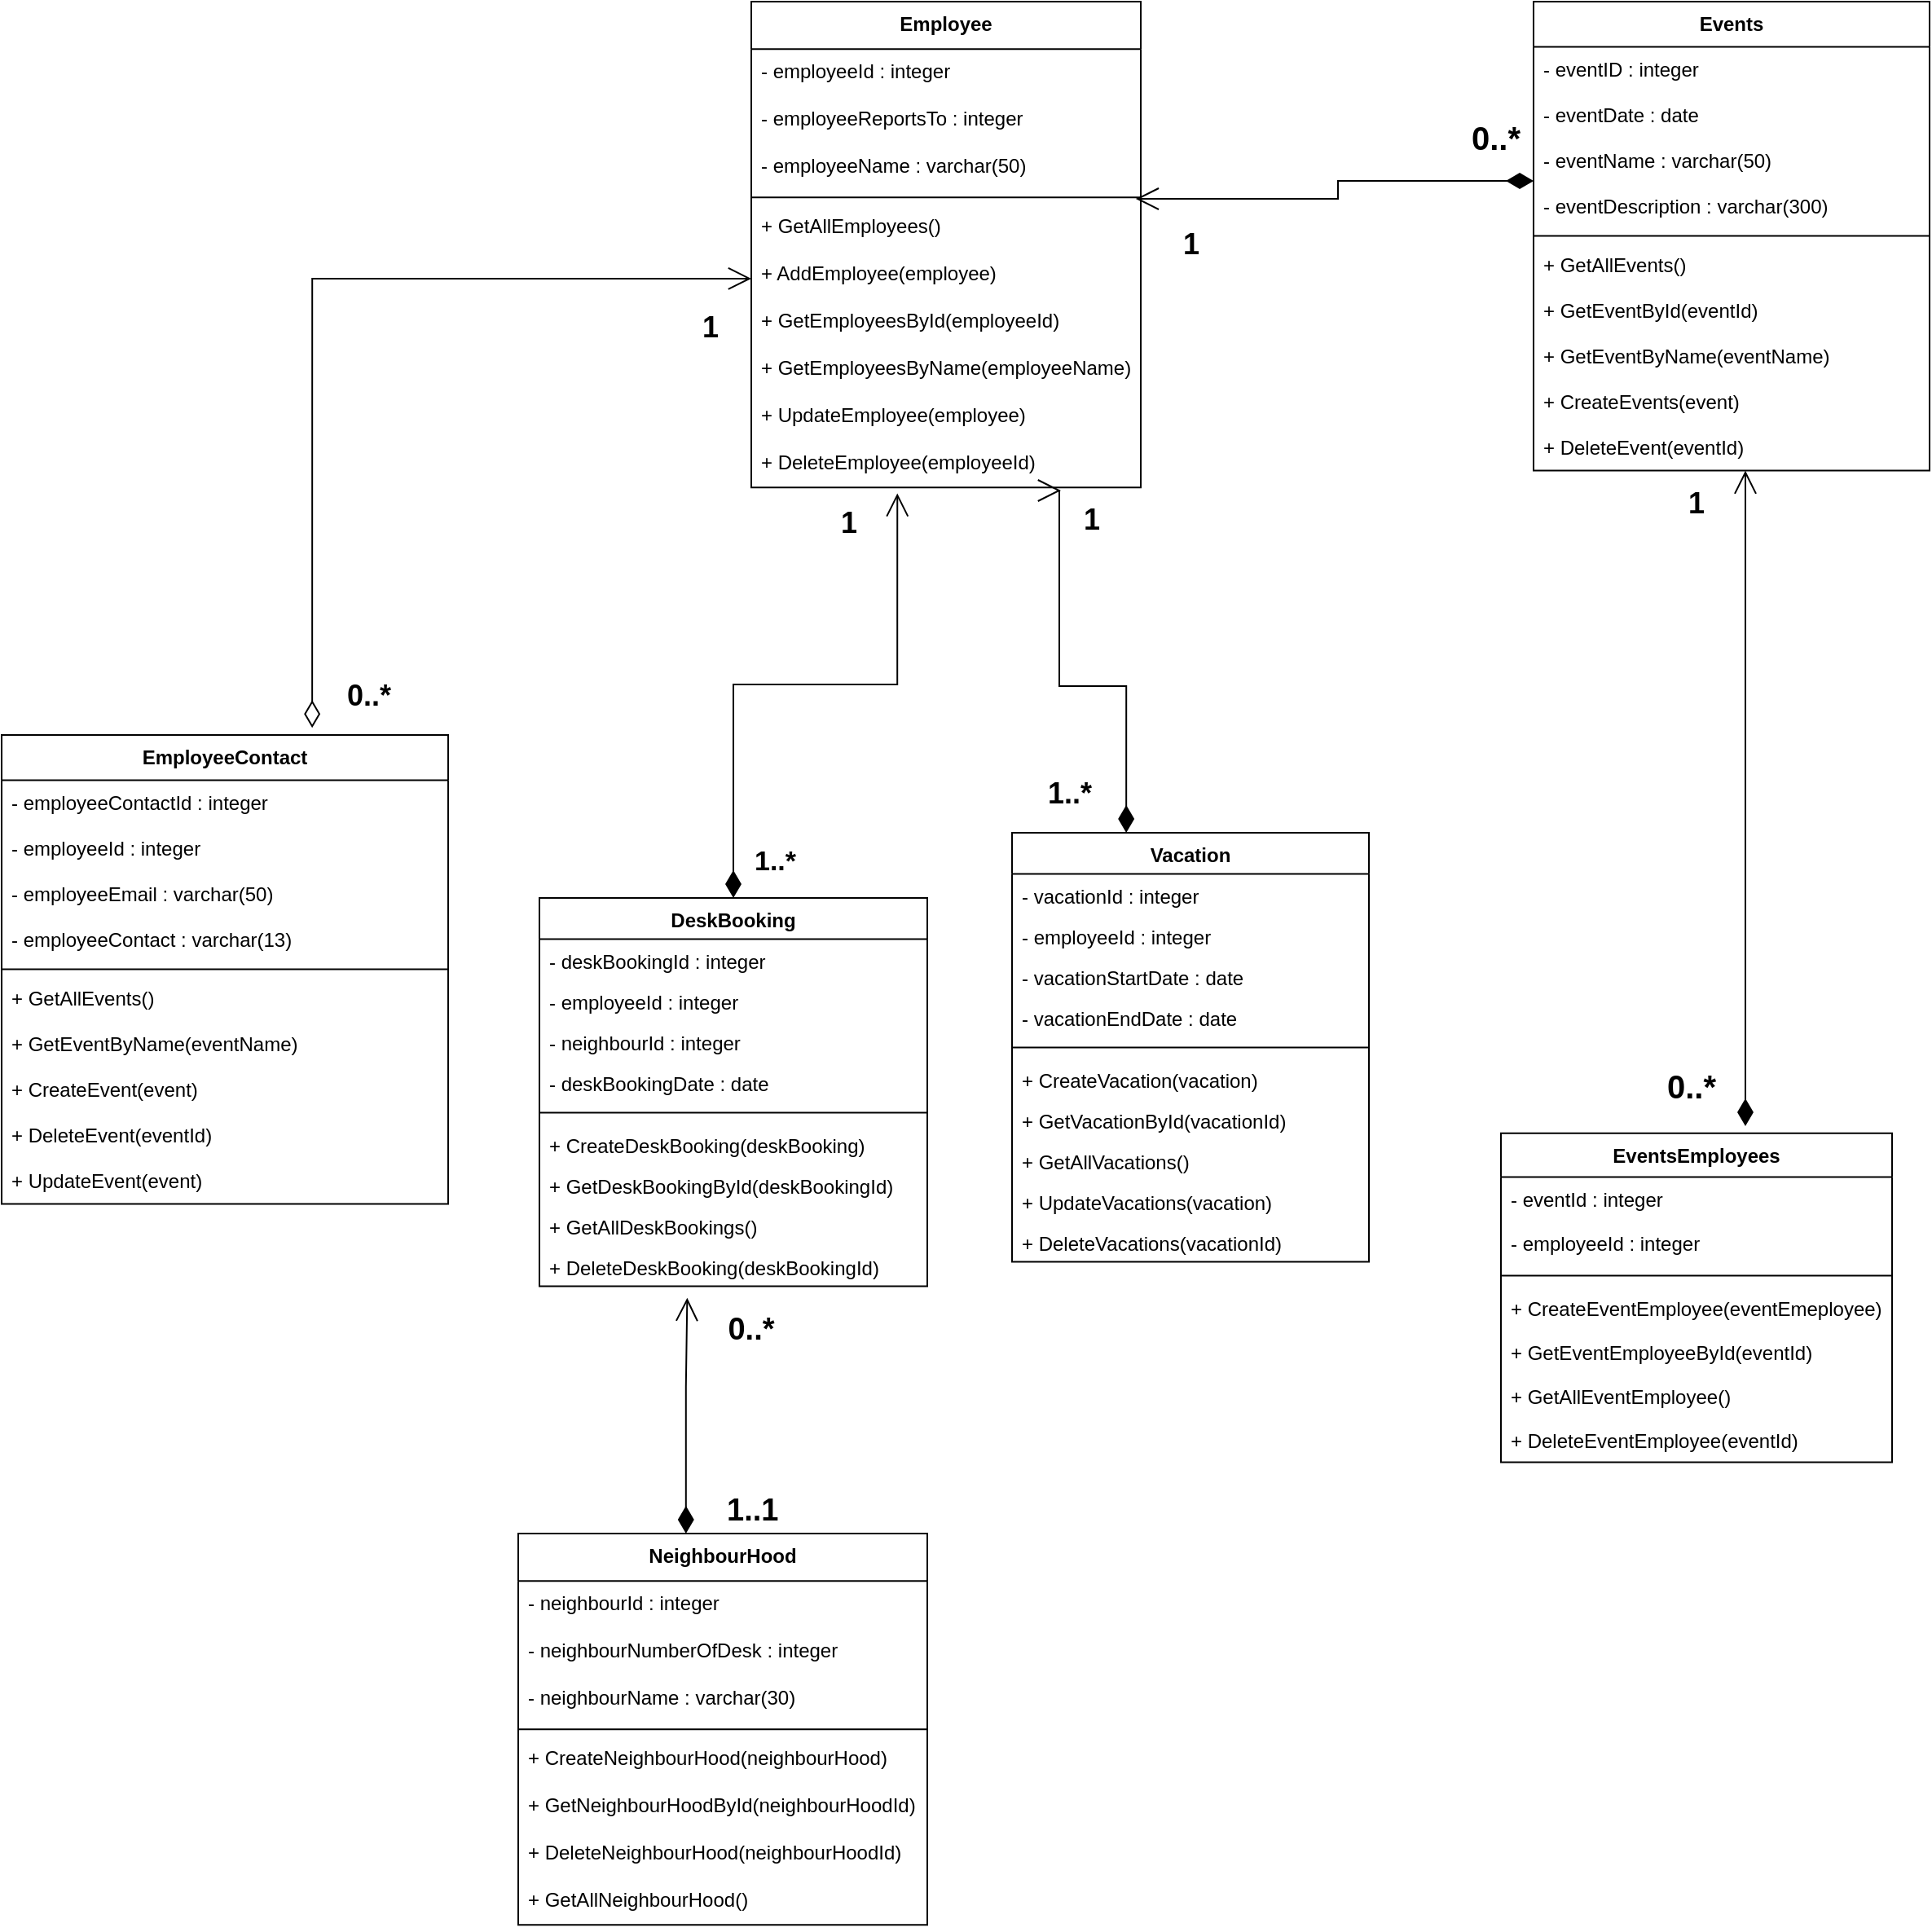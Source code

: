 <mxfile version="24.2.3" type="device">
  <diagram name="Page-1" id="XClhWzkC23hlwMQdCOxP">
    <mxGraphModel dx="1400" dy="696" grid="0" gridSize="10" guides="1" tooltips="1" connect="1" arrows="1" fold="1" page="1" pageScale="1" pageWidth="1654" pageHeight="2336" math="0" shadow="0">
      <root>
        <mxCell id="0" />
        <mxCell id="1" parent="0" />
        <mxCell id="n5-ivR6pZSbbAcUmIhZk-173" value="Employee" style="swimlane;fontStyle=1;align=center;verticalAlign=top;childLayout=stackLayout;horizontal=1;startSize=29.15;horizontalStack=0;resizeParent=1;resizeParentMax=0;resizeLast=0;collapsible=0;marginBottom=0;" vertex="1" parent="1">
          <mxGeometry x="558" y="169" width="239" height="298.15" as="geometry" />
        </mxCell>
        <mxCell id="n5-ivR6pZSbbAcUmIhZk-174" value="- employeeId : integer" style="text;strokeColor=none;fillColor=none;align=left;verticalAlign=top;spacingLeft=4;spacingRight=4;overflow=hidden;rotatable=0;points=[[0,0.5],[1,0.5]];portConstraint=eastwest;" vertex="1" parent="n5-ivR6pZSbbAcUmIhZk-173">
          <mxGeometry y="29.15" width="239" height="29" as="geometry" />
        </mxCell>
        <mxCell id="n5-ivR6pZSbbAcUmIhZk-175" value="- employeeReportsTo : integer " style="text;strokeColor=none;fillColor=none;align=left;verticalAlign=top;spacingLeft=4;spacingRight=4;overflow=hidden;rotatable=0;points=[[0,0.5],[1,0.5]];portConstraint=eastwest;" vertex="1" parent="n5-ivR6pZSbbAcUmIhZk-173">
          <mxGeometry y="58.15" width="239" height="29" as="geometry" />
        </mxCell>
        <mxCell id="n5-ivR6pZSbbAcUmIhZk-230" value="- employeeName : varchar(50) " style="text;strokeColor=none;fillColor=none;align=left;verticalAlign=top;spacingLeft=4;spacingRight=4;overflow=hidden;rotatable=0;points=[[0,0.5],[1,0.5]];portConstraint=eastwest;" vertex="1" parent="n5-ivR6pZSbbAcUmIhZk-173">
          <mxGeometry y="87.15" width="239" height="29" as="geometry" />
        </mxCell>
        <mxCell id="n5-ivR6pZSbbAcUmIhZk-176" style="line;strokeWidth=1;fillColor=none;align=left;verticalAlign=middle;spacingTop=-1;spacingLeft=3;spacingRight=3;rotatable=0;labelPosition=right;points=[];portConstraint=eastwest;strokeColor=inherit;" vertex="1" parent="n5-ivR6pZSbbAcUmIhZk-173">
          <mxGeometry y="116.15" width="239" height="8" as="geometry" />
        </mxCell>
        <mxCell id="n5-ivR6pZSbbAcUmIhZk-231" value="+ GetAllEmployees()" style="text;strokeColor=none;fillColor=none;align=left;verticalAlign=top;spacingLeft=4;spacingRight=4;overflow=hidden;rotatable=0;points=[[0,0.5],[1,0.5]];portConstraint=eastwest;" vertex="1" parent="n5-ivR6pZSbbAcUmIhZk-173">
          <mxGeometry y="124.15" width="239" height="29" as="geometry" />
        </mxCell>
        <mxCell id="n5-ivR6pZSbbAcUmIhZk-232" value="+ AddEmployee(employee)" style="text;strokeColor=none;fillColor=none;align=left;verticalAlign=top;spacingLeft=4;spacingRight=4;overflow=hidden;rotatable=0;points=[[0,0.5],[1,0.5]];portConstraint=eastwest;" vertex="1" parent="n5-ivR6pZSbbAcUmIhZk-173">
          <mxGeometry y="153.15" width="239" height="29" as="geometry" />
        </mxCell>
        <mxCell id="n5-ivR6pZSbbAcUmIhZk-233" value="+ GetEmployeesById(employeeId)" style="text;strokeColor=none;fillColor=none;align=left;verticalAlign=top;spacingLeft=4;spacingRight=4;overflow=hidden;rotatable=0;points=[[0,0.5],[1,0.5]];portConstraint=eastwest;" vertex="1" parent="n5-ivR6pZSbbAcUmIhZk-173">
          <mxGeometry y="182.15" width="239" height="29" as="geometry" />
        </mxCell>
        <mxCell id="n5-ivR6pZSbbAcUmIhZk-234" value="+ GetEmployeesByName(employeeName)" style="text;strokeColor=none;fillColor=none;align=left;verticalAlign=top;spacingLeft=4;spacingRight=4;overflow=hidden;rotatable=0;points=[[0,0.5],[1,0.5]];portConstraint=eastwest;" vertex="1" parent="n5-ivR6pZSbbAcUmIhZk-173">
          <mxGeometry y="211.15" width="239" height="29" as="geometry" />
        </mxCell>
        <mxCell id="n5-ivR6pZSbbAcUmIhZk-235" value="+ UpdateEmployee(employee)" style="text;strokeColor=none;fillColor=none;align=left;verticalAlign=top;spacingLeft=4;spacingRight=4;overflow=hidden;rotatable=0;points=[[0,0.5],[1,0.5]];portConstraint=eastwest;" vertex="1" parent="n5-ivR6pZSbbAcUmIhZk-173">
          <mxGeometry y="240.15" width="239" height="29" as="geometry" />
        </mxCell>
        <mxCell id="n5-ivR6pZSbbAcUmIhZk-236" value="+ DeleteEmployee(employeeId)" style="text;strokeColor=none;fillColor=none;align=left;verticalAlign=top;spacingLeft=4;spacingRight=4;overflow=hidden;rotatable=0;points=[[0,0.5],[1,0.5]];portConstraint=eastwest;" vertex="1" parent="n5-ivR6pZSbbAcUmIhZk-173">
          <mxGeometry y="269.15" width="239" height="29" as="geometry" />
        </mxCell>
        <mxCell id="n5-ivR6pZSbbAcUmIhZk-178" value="EmployeeContact" style="swimlane;fontStyle=1;align=center;verticalAlign=top;childLayout=stackLayout;horizontal=1;startSize=27.8;horizontalStack=0;resizeParent=1;resizeParentMax=0;resizeLast=0;collapsible=0;marginBottom=0;" vertex="1" parent="1">
          <mxGeometry x="98" y="619" width="274" height="287.8" as="geometry" />
        </mxCell>
        <mxCell id="n5-ivR6pZSbbAcUmIhZk-179" value="- employeeContactId : integer " style="text;strokeColor=none;fillColor=none;align=left;verticalAlign=top;spacingLeft=4;spacingRight=4;overflow=hidden;rotatable=0;points=[[0,0.5],[1,0.5]];portConstraint=eastwest;" vertex="1" parent="n5-ivR6pZSbbAcUmIhZk-178">
          <mxGeometry y="27.8" width="274" height="28" as="geometry" />
        </mxCell>
        <mxCell id="n5-ivR6pZSbbAcUmIhZk-180" value="- employeeId : integer" style="text;strokeColor=none;fillColor=none;align=left;verticalAlign=top;spacingLeft=4;spacingRight=4;overflow=hidden;rotatable=0;points=[[0,0.5],[1,0.5]];portConstraint=eastwest;" vertex="1" parent="n5-ivR6pZSbbAcUmIhZk-178">
          <mxGeometry y="55.8" width="274" height="28" as="geometry" />
        </mxCell>
        <mxCell id="n5-ivR6pZSbbAcUmIhZk-182" value="- employeeEmail : varchar(50)" style="text;strokeColor=none;fillColor=none;align=left;verticalAlign=top;spacingLeft=4;spacingRight=4;overflow=hidden;rotatable=0;points=[[0,0.5],[1,0.5]];portConstraint=eastwest;" vertex="1" parent="n5-ivR6pZSbbAcUmIhZk-178">
          <mxGeometry y="83.8" width="274" height="28" as="geometry" />
        </mxCell>
        <mxCell id="n5-ivR6pZSbbAcUmIhZk-183" value="- employeeContact : varchar(13) " style="text;strokeColor=none;fillColor=none;align=left;verticalAlign=top;spacingLeft=4;spacingRight=4;overflow=hidden;rotatable=0;points=[[0,0.5],[1,0.5]];portConstraint=eastwest;" vertex="1" parent="n5-ivR6pZSbbAcUmIhZk-178">
          <mxGeometry y="111.8" width="274" height="28" as="geometry" />
        </mxCell>
        <mxCell id="n5-ivR6pZSbbAcUmIhZk-181" style="line;strokeWidth=1;fillColor=none;align=left;verticalAlign=middle;spacingTop=-1;spacingLeft=3;spacingRight=3;rotatable=0;labelPosition=right;points=[];portConstraint=eastwest;strokeColor=inherit;" vertex="1" parent="n5-ivR6pZSbbAcUmIhZk-178">
          <mxGeometry y="139.8" width="274" height="8" as="geometry" />
        </mxCell>
        <mxCell id="n5-ivR6pZSbbAcUmIhZk-237" value="+ GetAllEvents()" style="text;strokeColor=none;fillColor=none;align=left;verticalAlign=top;spacingLeft=4;spacingRight=4;overflow=hidden;rotatable=0;points=[[0,0.5],[1,0.5]];portConstraint=eastwest;" vertex="1" parent="n5-ivR6pZSbbAcUmIhZk-178">
          <mxGeometry y="147.8" width="274" height="28" as="geometry" />
        </mxCell>
        <mxCell id="n5-ivR6pZSbbAcUmIhZk-238" value="+ GetEventByName(eventName)" style="text;strokeColor=none;fillColor=none;align=left;verticalAlign=top;spacingLeft=4;spacingRight=4;overflow=hidden;rotatable=0;points=[[0,0.5],[1,0.5]];portConstraint=eastwest;" vertex="1" parent="n5-ivR6pZSbbAcUmIhZk-178">
          <mxGeometry y="175.8" width="274" height="28" as="geometry" />
        </mxCell>
        <mxCell id="n5-ivR6pZSbbAcUmIhZk-239" value="+ CreateEvent(event)" style="text;strokeColor=none;fillColor=none;align=left;verticalAlign=top;spacingLeft=4;spacingRight=4;overflow=hidden;rotatable=0;points=[[0,0.5],[1,0.5]];portConstraint=eastwest;" vertex="1" parent="n5-ivR6pZSbbAcUmIhZk-178">
          <mxGeometry y="203.8" width="274" height="28" as="geometry" />
        </mxCell>
        <mxCell id="n5-ivR6pZSbbAcUmIhZk-241" value="+ DeleteEvent(eventId)" style="text;strokeColor=none;fillColor=none;align=left;verticalAlign=top;spacingLeft=4;spacingRight=4;overflow=hidden;rotatable=0;points=[[0,0.5],[1,0.5]];portConstraint=eastwest;" vertex="1" parent="n5-ivR6pZSbbAcUmIhZk-178">
          <mxGeometry y="231.8" width="274" height="28" as="geometry" />
        </mxCell>
        <mxCell id="n5-ivR6pZSbbAcUmIhZk-240" value="+ UpdateEvent(event)" style="text;strokeColor=none;fillColor=none;align=left;verticalAlign=top;spacingLeft=4;spacingRight=4;overflow=hidden;rotatable=0;points=[[0,0.5],[1,0.5]];portConstraint=eastwest;" vertex="1" parent="n5-ivR6pZSbbAcUmIhZk-178">
          <mxGeometry y="259.8" width="274" height="28" as="geometry" />
        </mxCell>
        <mxCell id="n5-ivR6pZSbbAcUmIhZk-184" value="DeskBooking" style="swimlane;fontStyle=1;align=center;verticalAlign=top;childLayout=stackLayout;horizontal=1;startSize=25.273;horizontalStack=0;resizeParent=1;resizeParentMax=0;resizeLast=0;collapsible=0;marginBottom=0;" vertex="1" parent="1">
          <mxGeometry x="428" y="719" width="238" height="238.273" as="geometry" />
        </mxCell>
        <mxCell id="n5-ivR6pZSbbAcUmIhZk-185" value="- deskBookingId : integer" style="text;strokeColor=none;fillColor=none;align=left;verticalAlign=top;spacingLeft=4;spacingRight=4;overflow=hidden;rotatable=0;points=[[0,0.5],[1,0.5]];portConstraint=eastwest;" vertex="1" parent="n5-ivR6pZSbbAcUmIhZk-184">
          <mxGeometry y="25.273" width="238" height="25" as="geometry" />
        </mxCell>
        <mxCell id="n5-ivR6pZSbbAcUmIhZk-186" value="- employeeId : integer" style="text;strokeColor=none;fillColor=none;align=left;verticalAlign=top;spacingLeft=4;spacingRight=4;overflow=hidden;rotatable=0;points=[[0,0.5],[1,0.5]];portConstraint=eastwest;" vertex="1" parent="n5-ivR6pZSbbAcUmIhZk-184">
          <mxGeometry y="50.273" width="238" height="25" as="geometry" />
        </mxCell>
        <mxCell id="n5-ivR6pZSbbAcUmIhZk-187" value="- neighbourId : integer" style="text;strokeColor=none;fillColor=none;align=left;verticalAlign=top;spacingLeft=4;spacingRight=4;overflow=hidden;rotatable=0;points=[[0,0.5],[1,0.5]];portConstraint=eastwest;" vertex="1" parent="n5-ivR6pZSbbAcUmIhZk-184">
          <mxGeometry y="75.273" width="238" height="25" as="geometry" />
        </mxCell>
        <mxCell id="n5-ivR6pZSbbAcUmIhZk-188" value="- deskBookingDate : date " style="text;strokeColor=none;fillColor=none;align=left;verticalAlign=top;spacingLeft=4;spacingRight=4;overflow=hidden;rotatable=0;points=[[0,0.5],[1,0.5]];portConstraint=eastwest;" vertex="1" parent="n5-ivR6pZSbbAcUmIhZk-184">
          <mxGeometry y="100.273" width="238" height="25" as="geometry" />
        </mxCell>
        <mxCell id="n5-ivR6pZSbbAcUmIhZk-189" style="line;strokeWidth=1;fillColor=none;align=left;verticalAlign=middle;spacingTop=-1;spacingLeft=3;spacingRight=3;rotatable=0;labelPosition=right;points=[];portConstraint=eastwest;strokeColor=inherit;" vertex="1" parent="n5-ivR6pZSbbAcUmIhZk-184">
          <mxGeometry y="125.273" width="238" height="13" as="geometry" />
        </mxCell>
        <mxCell id="n5-ivR6pZSbbAcUmIhZk-242" value="+ CreateDeskBooking(deskBooking)" style="text;strokeColor=none;fillColor=none;align=left;verticalAlign=top;spacingLeft=4;spacingRight=4;overflow=hidden;rotatable=0;points=[[0,0.5],[1,0.5]];portConstraint=eastwest;" vertex="1" parent="n5-ivR6pZSbbAcUmIhZk-184">
          <mxGeometry y="138.273" width="238" height="25" as="geometry" />
        </mxCell>
        <mxCell id="n5-ivR6pZSbbAcUmIhZk-243" value="+ GetDeskBookingById(deskBookingId)" style="text;strokeColor=none;fillColor=none;align=left;verticalAlign=top;spacingLeft=4;spacingRight=4;overflow=hidden;rotatable=0;points=[[0,0.5],[1,0.5]];portConstraint=eastwest;" vertex="1" parent="n5-ivR6pZSbbAcUmIhZk-184">
          <mxGeometry y="163.273" width="238" height="25" as="geometry" />
        </mxCell>
        <mxCell id="n5-ivR6pZSbbAcUmIhZk-244" value="+ GetAllDeskBookings()" style="text;strokeColor=none;fillColor=none;align=left;verticalAlign=top;spacingLeft=4;spacingRight=4;overflow=hidden;rotatable=0;points=[[0,0.5],[1,0.5]];portConstraint=eastwest;" vertex="1" parent="n5-ivR6pZSbbAcUmIhZk-184">
          <mxGeometry y="188.273" width="238" height="25" as="geometry" />
        </mxCell>
        <mxCell id="n5-ivR6pZSbbAcUmIhZk-245" value="+ DeleteDeskBooking(deskBookingId)" style="text;strokeColor=none;fillColor=none;align=left;verticalAlign=top;spacingLeft=4;spacingRight=4;overflow=hidden;rotatable=0;points=[[0,0.5],[1,0.5]];portConstraint=eastwest;" vertex="1" parent="n5-ivR6pZSbbAcUmIhZk-184">
          <mxGeometry y="213.273" width="238" height="25" as="geometry" />
        </mxCell>
        <mxCell id="n5-ivR6pZSbbAcUmIhZk-190" value="Vacation" style="swimlane;fontStyle=1;align=center;verticalAlign=top;childLayout=stackLayout;horizontal=1;startSize=25.273;horizontalStack=0;resizeParent=1;resizeParentMax=0;resizeLast=0;collapsible=0;marginBottom=0;" vertex="1" parent="1">
          <mxGeometry x="718" y="679" width="219" height="263.273" as="geometry" />
        </mxCell>
        <mxCell id="n5-ivR6pZSbbAcUmIhZk-191" value="- vacationId : integer" style="text;strokeColor=none;fillColor=none;align=left;verticalAlign=top;spacingLeft=4;spacingRight=4;overflow=hidden;rotatable=0;points=[[0,0.5],[1,0.5]];portConstraint=eastwest;" vertex="1" parent="n5-ivR6pZSbbAcUmIhZk-190">
          <mxGeometry y="25.273" width="219" height="25" as="geometry" />
        </mxCell>
        <mxCell id="n5-ivR6pZSbbAcUmIhZk-192" value="- employeeId : integer" style="text;strokeColor=none;fillColor=none;align=left;verticalAlign=top;spacingLeft=4;spacingRight=4;overflow=hidden;rotatable=0;points=[[0,0.5],[1,0.5]];portConstraint=eastwest;" vertex="1" parent="n5-ivR6pZSbbAcUmIhZk-190">
          <mxGeometry y="50.273" width="219" height="25" as="geometry" />
        </mxCell>
        <mxCell id="n5-ivR6pZSbbAcUmIhZk-193" value="- vacationStartDate : date" style="text;strokeColor=none;fillColor=none;align=left;verticalAlign=top;spacingLeft=4;spacingRight=4;overflow=hidden;rotatable=0;points=[[0,0.5],[1,0.5]];portConstraint=eastwest;" vertex="1" parent="n5-ivR6pZSbbAcUmIhZk-190">
          <mxGeometry y="75.273" width="219" height="25" as="geometry" />
        </mxCell>
        <mxCell id="n5-ivR6pZSbbAcUmIhZk-194" value="- vacationEndDate : date" style="text;strokeColor=none;fillColor=none;align=left;verticalAlign=top;spacingLeft=4;spacingRight=4;overflow=hidden;rotatable=0;points=[[0,0.5],[1,0.5]];portConstraint=eastwest;" vertex="1" parent="n5-ivR6pZSbbAcUmIhZk-190">
          <mxGeometry y="100.273" width="219" height="25" as="geometry" />
        </mxCell>
        <mxCell id="n5-ivR6pZSbbAcUmIhZk-195" style="line;strokeWidth=1;fillColor=none;align=left;verticalAlign=middle;spacingTop=-1;spacingLeft=3;spacingRight=3;rotatable=0;labelPosition=right;points=[];portConstraint=eastwest;strokeColor=inherit;" vertex="1" parent="n5-ivR6pZSbbAcUmIhZk-190">
          <mxGeometry y="125.273" width="219" height="13" as="geometry" />
        </mxCell>
        <mxCell id="n5-ivR6pZSbbAcUmIhZk-246" value="+ CreateVacation(vacation)" style="text;strokeColor=none;fillColor=none;align=left;verticalAlign=top;spacingLeft=4;spacingRight=4;overflow=hidden;rotatable=0;points=[[0,0.5],[1,0.5]];portConstraint=eastwest;" vertex="1" parent="n5-ivR6pZSbbAcUmIhZk-190">
          <mxGeometry y="138.273" width="219" height="25" as="geometry" />
        </mxCell>
        <mxCell id="n5-ivR6pZSbbAcUmIhZk-247" value="+ GetVacationById(vacationId)" style="text;strokeColor=none;fillColor=none;align=left;verticalAlign=top;spacingLeft=4;spacingRight=4;overflow=hidden;rotatable=0;points=[[0,0.5],[1,0.5]];portConstraint=eastwest;" vertex="1" parent="n5-ivR6pZSbbAcUmIhZk-190">
          <mxGeometry y="163.273" width="219" height="25" as="geometry" />
        </mxCell>
        <mxCell id="n5-ivR6pZSbbAcUmIhZk-249" value="+ GetAllVacations()" style="text;strokeColor=none;fillColor=none;align=left;verticalAlign=top;spacingLeft=4;spacingRight=4;overflow=hidden;rotatable=0;points=[[0,0.5],[1,0.5]];portConstraint=eastwest;" vertex="1" parent="n5-ivR6pZSbbAcUmIhZk-190">
          <mxGeometry y="188.273" width="219" height="25" as="geometry" />
        </mxCell>
        <mxCell id="n5-ivR6pZSbbAcUmIhZk-250" value="+ UpdateVacations(vacation)" style="text;strokeColor=none;fillColor=none;align=left;verticalAlign=top;spacingLeft=4;spacingRight=4;overflow=hidden;rotatable=0;points=[[0,0.5],[1,0.5]];portConstraint=eastwest;" vertex="1" parent="n5-ivR6pZSbbAcUmIhZk-190">
          <mxGeometry y="213.273" width="219" height="25" as="geometry" />
        </mxCell>
        <mxCell id="n5-ivR6pZSbbAcUmIhZk-251" value="+ DeleteVacations(vacationId)" style="text;strokeColor=none;fillColor=none;align=left;verticalAlign=top;spacingLeft=4;spacingRight=4;overflow=hidden;rotatable=0;points=[[0,0.5],[1,0.5]];portConstraint=eastwest;" vertex="1" parent="n5-ivR6pZSbbAcUmIhZk-190">
          <mxGeometry y="238.273" width="219" height="25" as="geometry" />
        </mxCell>
        <mxCell id="n5-ivR6pZSbbAcUmIhZk-196" value="Events" style="swimlane;fontStyle=1;align=center;verticalAlign=top;childLayout=stackLayout;horizontal=1;startSize=27.8;horizontalStack=0;resizeParent=1;resizeParentMax=0;resizeLast=0;collapsible=0;marginBottom=0;" vertex="1" parent="1">
          <mxGeometry x="1038" y="169" width="243" height="287.8" as="geometry" />
        </mxCell>
        <mxCell id="n5-ivR6pZSbbAcUmIhZk-197" value="- eventID : integer" style="text;strokeColor=none;fillColor=none;align=left;verticalAlign=top;spacingLeft=4;spacingRight=4;overflow=hidden;rotatable=0;points=[[0,0.5],[1,0.5]];portConstraint=eastwest;" vertex="1" parent="n5-ivR6pZSbbAcUmIhZk-196">
          <mxGeometry y="27.8" width="243" height="28" as="geometry" />
        </mxCell>
        <mxCell id="n5-ivR6pZSbbAcUmIhZk-198" value="- eventDate : date" style="text;strokeColor=none;fillColor=none;align=left;verticalAlign=top;spacingLeft=4;spacingRight=4;overflow=hidden;rotatable=0;points=[[0,0.5],[1,0.5]];portConstraint=eastwest;" vertex="1" parent="n5-ivR6pZSbbAcUmIhZk-196">
          <mxGeometry y="55.8" width="243" height="28" as="geometry" />
        </mxCell>
        <mxCell id="n5-ivR6pZSbbAcUmIhZk-200" value="- eventName : varchar(50)" style="text;strokeColor=none;fillColor=none;align=left;verticalAlign=top;spacingLeft=4;spacingRight=4;overflow=hidden;rotatable=0;points=[[0,0.5],[1,0.5]];portConstraint=eastwest;" vertex="1" parent="n5-ivR6pZSbbAcUmIhZk-196">
          <mxGeometry y="83.8" width="243" height="28" as="geometry" />
        </mxCell>
        <mxCell id="n5-ivR6pZSbbAcUmIhZk-201" value="- eventDescription : varchar(300)" style="text;strokeColor=none;fillColor=none;align=left;verticalAlign=top;spacingLeft=4;spacingRight=4;overflow=hidden;rotatable=0;points=[[0,0.5],[1,0.5]];portConstraint=eastwest;" vertex="1" parent="n5-ivR6pZSbbAcUmIhZk-196">
          <mxGeometry y="111.8" width="243" height="28" as="geometry" />
        </mxCell>
        <mxCell id="n5-ivR6pZSbbAcUmIhZk-199" style="line;strokeWidth=1;fillColor=none;align=left;verticalAlign=middle;spacingTop=-1;spacingLeft=3;spacingRight=3;rotatable=0;labelPosition=right;points=[];portConstraint=eastwest;strokeColor=inherit;" vertex="1" parent="n5-ivR6pZSbbAcUmIhZk-196">
          <mxGeometry y="139.8" width="243" height="8" as="geometry" />
        </mxCell>
        <mxCell id="n5-ivR6pZSbbAcUmIhZk-252" value="+ GetAllEvents()" style="text;strokeColor=none;fillColor=none;align=left;verticalAlign=top;spacingLeft=4;spacingRight=4;overflow=hidden;rotatable=0;points=[[0,0.5],[1,0.5]];portConstraint=eastwest;" vertex="1" parent="n5-ivR6pZSbbAcUmIhZk-196">
          <mxGeometry y="147.8" width="243" height="28" as="geometry" />
        </mxCell>
        <mxCell id="n5-ivR6pZSbbAcUmIhZk-253" value="+ GetEventById(eventId)" style="text;strokeColor=none;fillColor=none;align=left;verticalAlign=top;spacingLeft=4;spacingRight=4;overflow=hidden;rotatable=0;points=[[0,0.5],[1,0.5]];portConstraint=eastwest;" vertex="1" parent="n5-ivR6pZSbbAcUmIhZk-196">
          <mxGeometry y="175.8" width="243" height="28" as="geometry" />
        </mxCell>
        <mxCell id="n5-ivR6pZSbbAcUmIhZk-255" value="+ GetEventByName(eventName)" style="text;strokeColor=none;fillColor=none;align=left;verticalAlign=top;spacingLeft=4;spacingRight=4;overflow=hidden;rotatable=0;points=[[0,0.5],[1,0.5]];portConstraint=eastwest;" vertex="1" parent="n5-ivR6pZSbbAcUmIhZk-196">
          <mxGeometry y="203.8" width="243" height="28" as="geometry" />
        </mxCell>
        <mxCell id="n5-ivR6pZSbbAcUmIhZk-254" value="+ CreateEvents(event)" style="text;strokeColor=none;fillColor=none;align=left;verticalAlign=top;spacingLeft=4;spacingRight=4;overflow=hidden;rotatable=0;points=[[0,0.5],[1,0.5]];portConstraint=eastwest;" vertex="1" parent="n5-ivR6pZSbbAcUmIhZk-196">
          <mxGeometry y="231.8" width="243" height="28" as="geometry" />
        </mxCell>
        <mxCell id="n5-ivR6pZSbbAcUmIhZk-256" value="+ DeleteEvent(eventId)" style="text;strokeColor=none;fillColor=none;align=left;verticalAlign=top;spacingLeft=4;spacingRight=4;overflow=hidden;rotatable=0;points=[[0,0.5],[1,0.5]];portConstraint=eastwest;" vertex="1" parent="n5-ivR6pZSbbAcUmIhZk-196">
          <mxGeometry y="259.8" width="243" height="28" as="geometry" />
        </mxCell>
        <mxCell id="n5-ivR6pZSbbAcUmIhZk-202" value="NeighbourHood" style="swimlane;fontStyle=1;align=center;verticalAlign=top;childLayout=stackLayout;horizontal=1;startSize=29.15;horizontalStack=0;resizeParent=1;resizeParentMax=0;resizeLast=0;collapsible=0;marginBottom=0;" vertex="1" parent="1">
          <mxGeometry x="415" y="1109" width="251" height="240.15" as="geometry" />
        </mxCell>
        <mxCell id="n5-ivR6pZSbbAcUmIhZk-203" value="- neighbourId : integer" style="text;strokeColor=none;fillColor=none;align=left;verticalAlign=top;spacingLeft=4;spacingRight=4;overflow=hidden;rotatable=0;points=[[0,0.5],[1,0.5]];portConstraint=eastwest;" vertex="1" parent="n5-ivR6pZSbbAcUmIhZk-202">
          <mxGeometry y="29.15" width="251" height="29" as="geometry" />
        </mxCell>
        <mxCell id="n5-ivR6pZSbbAcUmIhZk-204" value="- neighbourNumberOfDesk : integer" style="text;strokeColor=none;fillColor=none;align=left;verticalAlign=top;spacingLeft=4;spacingRight=4;overflow=hidden;rotatable=0;points=[[0,0.5],[1,0.5]];portConstraint=eastwest;" vertex="1" parent="n5-ivR6pZSbbAcUmIhZk-202">
          <mxGeometry y="58.15" width="251" height="29" as="geometry" />
        </mxCell>
        <mxCell id="n5-ivR6pZSbbAcUmIhZk-206" value="- neighbourName : varchar(30)" style="text;strokeColor=none;fillColor=none;align=left;verticalAlign=top;spacingLeft=4;spacingRight=4;overflow=hidden;rotatable=0;points=[[0,0.5],[1,0.5]];portConstraint=eastwest;" vertex="1" parent="n5-ivR6pZSbbAcUmIhZk-202">
          <mxGeometry y="87.15" width="251" height="29" as="geometry" />
        </mxCell>
        <mxCell id="n5-ivR6pZSbbAcUmIhZk-205" style="line;strokeWidth=1;fillColor=none;align=left;verticalAlign=middle;spacingTop=-1;spacingLeft=3;spacingRight=3;rotatable=0;labelPosition=right;points=[];portConstraint=eastwest;strokeColor=inherit;" vertex="1" parent="n5-ivR6pZSbbAcUmIhZk-202">
          <mxGeometry y="116.15" width="251" height="8" as="geometry" />
        </mxCell>
        <mxCell id="n5-ivR6pZSbbAcUmIhZk-261" value="+ CreateNeighbourHood(neighbourHood)" style="text;strokeColor=none;fillColor=none;align=left;verticalAlign=top;spacingLeft=4;spacingRight=4;overflow=hidden;rotatable=0;points=[[0,0.5],[1,0.5]];portConstraint=eastwest;" vertex="1" parent="n5-ivR6pZSbbAcUmIhZk-202">
          <mxGeometry y="124.15" width="251" height="29" as="geometry" />
        </mxCell>
        <mxCell id="n5-ivR6pZSbbAcUmIhZk-262" value="+ GetNeighbourHoodById(neighbourHoodId)" style="text;strokeColor=none;fillColor=none;align=left;verticalAlign=top;spacingLeft=4;spacingRight=4;overflow=hidden;rotatable=0;points=[[0,0.5],[1,0.5]];portConstraint=eastwest;" vertex="1" parent="n5-ivR6pZSbbAcUmIhZk-202">
          <mxGeometry y="153.15" width="251" height="29" as="geometry" />
        </mxCell>
        <mxCell id="n5-ivR6pZSbbAcUmIhZk-263" value="+ DeleteNeighbourHood(neighbourHoodId)" style="text;strokeColor=none;fillColor=none;align=left;verticalAlign=top;spacingLeft=4;spacingRight=4;overflow=hidden;rotatable=0;points=[[0,0.5],[1,0.5]];portConstraint=eastwest;" vertex="1" parent="n5-ivR6pZSbbAcUmIhZk-202">
          <mxGeometry y="182.15" width="251" height="29" as="geometry" />
        </mxCell>
        <mxCell id="n5-ivR6pZSbbAcUmIhZk-264" value="+ GetAllNeighbourHood()" style="text;strokeColor=none;fillColor=none;align=left;verticalAlign=top;spacingLeft=4;spacingRight=4;overflow=hidden;rotatable=0;points=[[0,0.5],[1,0.5]];portConstraint=eastwest;" vertex="1" parent="n5-ivR6pZSbbAcUmIhZk-202">
          <mxGeometry y="211.15" width="251" height="29" as="geometry" />
        </mxCell>
        <mxCell id="n5-ivR6pZSbbAcUmIhZk-207" value="EventsEmployees" style="swimlane;fontStyle=1;align=center;verticalAlign=top;childLayout=stackLayout;horizontal=1;startSize=26.914;horizontalStack=0;resizeParent=1;resizeParentMax=0;resizeLast=0;collapsible=0;marginBottom=0;" vertex="1" parent="1">
          <mxGeometry x="1018" y="863.36" width="240" height="201.914" as="geometry" />
        </mxCell>
        <mxCell id="n5-ivR6pZSbbAcUmIhZk-208" value="- eventId : integer" style="text;strokeColor=none;fillColor=none;align=left;verticalAlign=top;spacingLeft=4;spacingRight=4;overflow=hidden;rotatable=0;points=[[0,0.5],[1,0.5]];portConstraint=eastwest;" vertex="1" parent="n5-ivR6pZSbbAcUmIhZk-207">
          <mxGeometry y="26.914" width="240" height="27" as="geometry" />
        </mxCell>
        <mxCell id="n5-ivR6pZSbbAcUmIhZk-209" value="- employeeId : integer" style="text;strokeColor=none;fillColor=none;align=left;verticalAlign=top;spacingLeft=4;spacingRight=4;overflow=hidden;rotatable=0;points=[[0,0.5],[1,0.5]];portConstraint=eastwest;" vertex="1" parent="n5-ivR6pZSbbAcUmIhZk-207">
          <mxGeometry y="53.914" width="240" height="27" as="geometry" />
        </mxCell>
        <mxCell id="n5-ivR6pZSbbAcUmIhZk-210" style="line;strokeWidth=1;fillColor=none;align=left;verticalAlign=middle;spacingTop=-1;spacingLeft=3;spacingRight=3;rotatable=0;labelPosition=right;points=[];portConstraint=eastwest;strokeColor=inherit;" vertex="1" parent="n5-ivR6pZSbbAcUmIhZk-207">
          <mxGeometry y="80.914" width="240" height="13" as="geometry" />
        </mxCell>
        <mxCell id="n5-ivR6pZSbbAcUmIhZk-257" value="+ CreateEventEmployee(eventEmeployee)" style="text;strokeColor=none;fillColor=none;align=left;verticalAlign=top;spacingLeft=4;spacingRight=4;overflow=hidden;rotatable=0;points=[[0,0.5],[1,0.5]];portConstraint=eastwest;" vertex="1" parent="n5-ivR6pZSbbAcUmIhZk-207">
          <mxGeometry y="93.914" width="240" height="27" as="geometry" />
        </mxCell>
        <mxCell id="n5-ivR6pZSbbAcUmIhZk-259" value="+ GetEventEmployeeById(eventId)" style="text;strokeColor=none;fillColor=none;align=left;verticalAlign=top;spacingLeft=4;spacingRight=4;overflow=hidden;rotatable=0;points=[[0,0.5],[1,0.5]];portConstraint=eastwest;" vertex="1" parent="n5-ivR6pZSbbAcUmIhZk-207">
          <mxGeometry y="120.914" width="240" height="27" as="geometry" />
        </mxCell>
        <mxCell id="n5-ivR6pZSbbAcUmIhZk-260" value="+ GetAllEventEmployee()" style="text;strokeColor=none;fillColor=none;align=left;verticalAlign=top;spacingLeft=4;spacingRight=4;overflow=hidden;rotatable=0;points=[[0,0.5],[1,0.5]];portConstraint=eastwest;" vertex="1" parent="n5-ivR6pZSbbAcUmIhZk-207">
          <mxGeometry y="147.914" width="240" height="27" as="geometry" />
        </mxCell>
        <mxCell id="n5-ivR6pZSbbAcUmIhZk-258" value="+ DeleteEventEmployee(eventId)" style="text;strokeColor=none;fillColor=none;align=left;verticalAlign=top;spacingLeft=4;spacingRight=4;overflow=hidden;rotatable=0;points=[[0,0.5],[1,0.5]];portConstraint=eastwest;" vertex="1" parent="n5-ivR6pZSbbAcUmIhZk-207">
          <mxGeometry y="174.914" width="240" height="27" as="geometry" />
        </mxCell>
        <mxCell id="n5-ivR6pZSbbAcUmIhZk-270" value="&lt;font style=&quot;font-size: 18px;&quot;&gt;1&lt;/font&gt;" style="text;html=1;align=center;verticalAlign=middle;whiteSpace=wrap;rounded=0;fontFamily=Helvetica;fontSize=12;fontColor=default;fontStyle=1;" vertex="1" parent="1">
          <mxGeometry x="503" y="349" width="60" height="40" as="geometry" />
        </mxCell>
        <mxCell id="n5-ivR6pZSbbAcUmIhZk-275" value="&lt;font style=&quot;font-size: 17px;&quot;&gt;1..*&lt;/font&gt;" style="endArrow=open;html=1;endSize=12;startArrow=diamondThin;startSize=14;startFill=1;edgeStyle=orthogonalEdgeStyle;align=left;verticalAlign=bottom;rounded=0;fontFamily=Helvetica;fontSize=12;fontColor=default;fontStyle=1;exitX=0.5;exitY=0;exitDx=0;exitDy=0;entryX=0.375;entryY=1.123;entryDx=0;entryDy=0;entryPerimeter=0;" edge="1" parent="1" source="n5-ivR6pZSbbAcUmIhZk-184" target="n5-ivR6pZSbbAcUmIhZk-236">
          <mxGeometry x="-0.943" y="-11" relative="1" as="geometry">
            <mxPoint x="548" y="709" as="sourcePoint" />
            <mxPoint x="738" y="589" as="targetPoint" />
            <Array as="points">
              <mxPoint x="547" y="588" />
              <mxPoint x="648" y="588" />
            </Array>
            <mxPoint as="offset" />
          </mxGeometry>
        </mxCell>
        <mxCell id="n5-ivR6pZSbbAcUmIhZk-276" value="&lt;font style=&quot;font-size: 18px;&quot;&gt;1..*&lt;/font&gt;" style="endArrow=open;html=1;endSize=12;startArrow=diamondThin;startSize=14;startFill=1;edgeStyle=orthogonalEdgeStyle;align=left;verticalAlign=bottom;rounded=0;fontFamily=Helvetica;fontSize=12;fontColor=default;fontStyle=1;exitX=0.32;exitY=0;exitDx=0;exitDy=0;exitPerimeter=0;" edge="1" parent="1" source="n5-ivR6pZSbbAcUmIhZk-190">
          <mxGeometry x="-0.919" y="50" relative="1" as="geometry">
            <mxPoint x="588" y="579" as="sourcePoint" />
            <mxPoint x="748" y="469" as="targetPoint" />
            <Array as="points">
              <mxPoint x="788" y="589" />
              <mxPoint x="747" y="589" />
            </Array>
            <mxPoint as="offset" />
          </mxGeometry>
        </mxCell>
        <mxCell id="n5-ivR6pZSbbAcUmIhZk-279" value="&lt;font style=&quot;font-size: 20px;&quot;&gt;0..*&lt;/font&gt;" style="endArrow=open;html=1;endSize=12;startArrow=diamondThin;startSize=14;startFill=1;edgeStyle=orthogonalEdgeStyle;align=left;verticalAlign=bottom;rounded=0;fontFamily=Helvetica;fontSize=12;fontColor=default;fontStyle=1;entryX=0.987;entryY=-0.143;entryDx=0;entryDy=0;entryPerimeter=0;exitX=0;exitY=0.936;exitDx=0;exitDy=0;exitPerimeter=0;" edge="1" parent="1" source="n5-ivR6pZSbbAcUmIhZk-200" target="n5-ivR6pZSbbAcUmIhZk-231">
          <mxGeometry x="-0.688" y="-12" relative="1" as="geometry">
            <mxPoint x="1028" y="279" as="sourcePoint" />
            <mxPoint x="988" y="289" as="targetPoint" />
            <Array as="points">
              <mxPoint x="918" y="279" />
              <mxPoint x="918" y="290" />
              <mxPoint x="794" y="290" />
            </Array>
            <mxPoint as="offset" />
          </mxGeometry>
        </mxCell>
        <mxCell id="n5-ivR6pZSbbAcUmIhZk-281" value="&lt;span style=&quot;font-size: 20px;&quot;&gt;0..*&lt;/span&gt;" style="endArrow=open;html=1;endSize=12;startArrow=diamondThin;startSize=14;startFill=1;edgeStyle=orthogonalEdgeStyle;align=left;verticalAlign=bottom;rounded=0;fontFamily=Helvetica;fontSize=12;fontColor=default;fontStyle=1;" edge="1" parent="1">
          <mxGeometry x="-0.95" y="50" relative="1" as="geometry">
            <mxPoint x="1168" y="859" as="sourcePoint" />
            <mxPoint x="1168" y="456.8" as="targetPoint" />
            <mxPoint as="offset" />
          </mxGeometry>
        </mxCell>
        <mxCell id="n5-ivR6pZSbbAcUmIhZk-282" value="&lt;font style=&quot;font-size: 19px;&quot;&gt;1..1&lt;/font&gt;" style="endArrow=open;html=1;endSize=12;startArrow=diamondThin;startSize=14;startFill=1;edgeStyle=orthogonalEdgeStyle;align=left;verticalAlign=bottom;rounded=0;fontFamily=Helvetica;fontSize=12;fontColor=default;fontStyle=1;exitX=0.41;exitY=0;exitDx=0;exitDy=0;exitPerimeter=0;entryX=0.381;entryY=1.286;entryDx=0;entryDy=0;entryPerimeter=0;" edge="1" parent="1" source="n5-ivR6pZSbbAcUmIhZk-202" target="n5-ivR6pZSbbAcUmIhZk-245">
          <mxGeometry x="-1" y="-23" relative="1" as="geometry">
            <mxPoint x="506" y="1019" as="sourcePoint" />
            <mxPoint x="666" y="1019" as="targetPoint" />
            <Array as="points">
              <mxPoint x="518" y="1019" />
            </Array>
            <mxPoint as="offset" />
          </mxGeometry>
        </mxCell>
        <mxCell id="n5-ivR6pZSbbAcUmIhZk-283" value="&lt;font style=&quot;font-size: 19px;&quot;&gt;0..*&lt;/font&gt;" style="text;html=1;align=center;verticalAlign=middle;whiteSpace=wrap;rounded=0;fontFamily=Helvetica;fontSize=12;fontColor=default;fontStyle=1;" vertex="1" parent="1">
          <mxGeometry x="528" y="969" width="60" height="30" as="geometry" />
        </mxCell>
        <mxCell id="n5-ivR6pZSbbAcUmIhZk-285" value="&lt;font style=&quot;font-size: 18px;&quot;&gt;1&lt;/font&gt;" style="text;html=1;align=center;verticalAlign=middle;whiteSpace=wrap;rounded=0;fontFamily=Helvetica;fontSize=12;fontColor=default;fontStyle=1;" vertex="1" parent="1">
          <mxGeometry x="588" y="469" width="60" height="40" as="geometry" />
        </mxCell>
        <mxCell id="n5-ivR6pZSbbAcUmIhZk-286" value="&lt;font style=&quot;font-size: 18px;&quot;&gt;1&lt;/font&gt;" style="text;html=1;align=center;verticalAlign=middle;whiteSpace=wrap;rounded=0;fontFamily=Helvetica;fontSize=12;fontColor=default;fontStyle=1;" vertex="1" parent="1">
          <mxGeometry x="737" y="467.15" width="60" height="40" as="geometry" />
        </mxCell>
        <mxCell id="n5-ivR6pZSbbAcUmIhZk-287" value="&lt;font style=&quot;font-size: 18px;&quot;&gt;1&lt;/font&gt;" style="text;html=1;align=center;verticalAlign=middle;whiteSpace=wrap;rounded=0;fontFamily=Helvetica;fontSize=12;fontColor=default;fontStyle=1;" vertex="1" parent="1">
          <mxGeometry x="1108" y="456.8" width="60" height="40" as="geometry" />
        </mxCell>
        <mxCell id="n5-ivR6pZSbbAcUmIhZk-289" value="&lt;font style=&quot;font-size: 18px;&quot;&gt;0..*&lt;/font&gt;" style="endArrow=open;html=1;endSize=12;startArrow=diamondThin;startSize=14;startFill=0;edgeStyle=orthogonalEdgeStyle;align=left;verticalAlign=bottom;rounded=0;fontFamily=Helvetica;fontSize=12;fontColor=default;fontStyle=1;exitX=0.659;exitY=-0.015;exitDx=0;exitDy=0;exitPerimeter=0;" edge="1" parent="1">
          <mxGeometry x="-0.979" y="-19" relative="1" as="geometry">
            <mxPoint x="288.566" y="614.643" as="sourcePoint" />
            <mxPoint x="558" y="338.96" as="targetPoint" />
            <Array as="points">
              <mxPoint x="289" y="338.96" />
            </Array>
            <mxPoint as="offset" />
          </mxGeometry>
        </mxCell>
        <mxCell id="n5-ivR6pZSbbAcUmIhZk-290" value="&lt;font style=&quot;font-size: 18px;&quot;&gt;1&lt;/font&gt;" style="text;html=1;align=center;verticalAlign=middle;whiteSpace=wrap;rounded=0;fontFamily=Helvetica;fontSize=12;fontColor=default;fontStyle=1;" vertex="1" parent="1">
          <mxGeometry x="797.5" y="298.07" width="60" height="40" as="geometry" />
        </mxCell>
      </root>
    </mxGraphModel>
  </diagram>
</mxfile>
